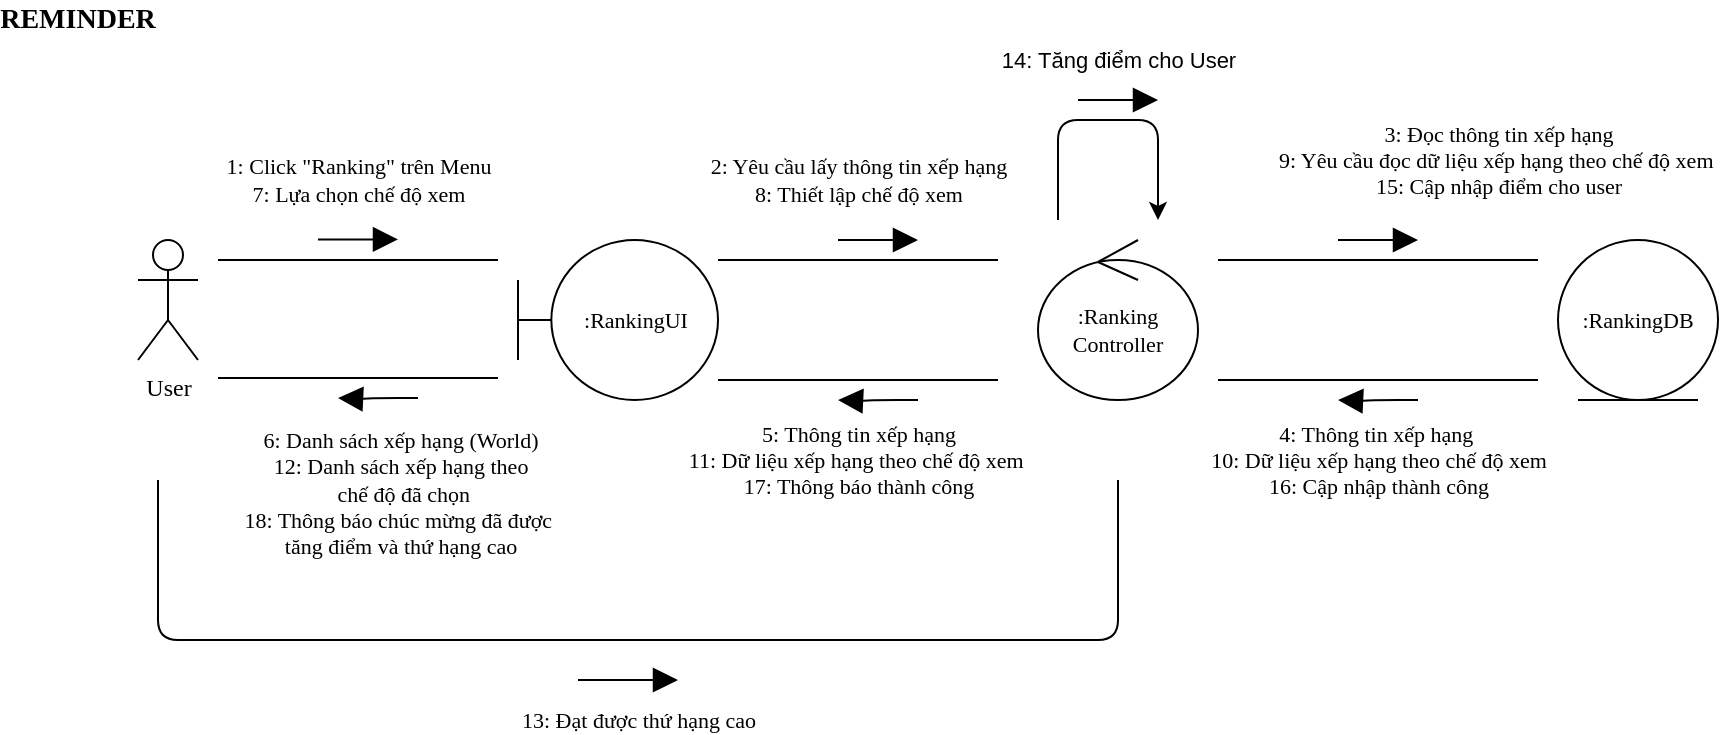 <mxfile version="13.10.0" type="device"><diagram id="Es16GX2NenPyvGczV2Lz" name="Page-1"><mxGraphModel dx="1240" dy="576" grid="1" gridSize="10" guides="1" tooltips="1" connect="1" arrows="1" fold="1" page="1" pageScale="1" pageWidth="850" pageHeight="1100" math="0" shadow="0"><root><mxCell id="0"/><mxCell id="1" parent="0"/><mxCell id="bsWNiY5SrEph6eDb3Wa7-1" value="User" style="shape=umlActor;verticalLabelPosition=bottom;verticalAlign=top;html=1;outlineConnect=0;fontFamily=Verdana;" vertex="1" parent="1"><mxGeometry x="130" y="160" width="30" height="60" as="geometry"/></mxCell><mxCell id="bsWNiY5SrEph6eDb3Wa7-4" value=":Ranking&lt;br&gt;Controller" style="ellipse;shape=umlControl;whiteSpace=wrap;html=1;fontFamily=Verdana;fontSize=11;" vertex="1" parent="1"><mxGeometry x="580" y="160" width="80" height="80" as="geometry"/></mxCell><mxCell id="bsWNiY5SrEph6eDb3Wa7-5" value=":RankingUI" style="shape=umlBoundary;whiteSpace=wrap;html=1;fontFamily=Verdana;fontSize=11;" vertex="1" parent="1"><mxGeometry x="320" y="160" width="100" height="80" as="geometry"/></mxCell><mxCell id="bsWNiY5SrEph6eDb3Wa7-6" value="&lt;div&gt;1: Click &quot;Ranking&quot; trên Menu&lt;/div&gt;&lt;div&gt;7: Lựa chọn chế độ xem&lt;/div&gt;" style="endArrow=none;html=1;fontFamily=Verdana;fontSize=11;" edge="1" parent="1"><mxGeometry y="40" width="50" height="50" relative="1" as="geometry"><mxPoint x="170" y="170" as="sourcePoint"/><mxPoint x="310" y="170" as="targetPoint"/><mxPoint as="offset"/></mxGeometry></mxCell><mxCell id="bsWNiY5SrEph6eDb3Wa7-7" value="" style="endArrow=block;html=1;fontFamily=Verdana;fontSize=11;horizontal=1;verticalAlign=middle;endFill=1;jumpSize=9;rounded=1;startSize=10;endSize=10;" edge="1" parent="1"><mxGeometry width="50" height="50" relative="1" as="geometry"><mxPoint x="220" y="159.72" as="sourcePoint"/><mxPoint x="260" y="159.72" as="targetPoint"/></mxGeometry></mxCell><mxCell id="bsWNiY5SrEph6eDb3Wa7-9" value="" style="endArrow=block;html=1;fontFamily=Verdana;fontSize=11;horizontal=1;verticalAlign=middle;endFill=1;jumpSize=9;rounded=1;startSize=10;endSize=10;" edge="1" parent="1"><mxGeometry width="50" height="50" relative="1" as="geometry"><mxPoint x="350" y="380" as="sourcePoint"/><mxPoint x="400" y="380" as="targetPoint"/><Array as="points"><mxPoint x="370" y="380"/></Array></mxGeometry></mxCell><mxCell id="bsWNiY5SrEph6eDb3Wa7-10" value="&lt;div&gt;2: Yêu cầu lấy thông tin xếp hạng&lt;/div&gt;&lt;div&gt;8: Thiết lập chế độ xem&lt;/div&gt;" style="endArrow=none;html=1;fontFamily=Verdana;fontSize=11;" edge="1" parent="1"><mxGeometry y="40" width="50" height="50" relative="1" as="geometry"><mxPoint x="420" y="170" as="sourcePoint"/><mxPoint x="560" y="170" as="targetPoint"/><mxPoint as="offset"/></mxGeometry></mxCell><mxCell id="bsWNiY5SrEph6eDb3Wa7-11" value="" style="endArrow=block;html=1;fontFamily=Verdana;fontSize=11;horizontal=1;verticalAlign=middle;endFill=1;jumpSize=9;rounded=1;startSize=10;endSize=10;" edge="1" parent="1"><mxGeometry width="50" height="50" relative="1" as="geometry"><mxPoint x="480" y="160" as="sourcePoint"/><mxPoint x="520" y="160" as="targetPoint"/></mxGeometry></mxCell><mxCell id="bsWNiY5SrEph6eDb3Wa7-13" value="13: Đạt được thứ hạng cao" style="endArrow=none;html=1;fontFamily=Verdana;fontSize=11;" edge="1" parent="1"><mxGeometry y="-40" width="50" height="50" relative="1" as="geometry"><mxPoint x="140" y="280" as="sourcePoint"/><mxPoint x="620" y="280" as="targetPoint"/><mxPoint as="offset"/><Array as="points"><mxPoint x="140" y="360"/><mxPoint x="620" y="360"/></Array></mxGeometry></mxCell><mxCell id="bsWNiY5SrEph6eDb3Wa7-14" value="&lt;div&gt;3: Đọc thông tin xếp hạng&lt;/div&gt;&lt;div&gt;9: Yêu cầu đọc dữ liệu xếp hạng theo chế độ xem&amp;nbsp;&lt;/div&gt;&lt;div&gt;15: Cập nhập điểm cho user&lt;/div&gt;" style="endArrow=none;html=1;fontFamily=Verdana;fontSize=11;" edge="1" parent="1"><mxGeometry x="0.75" y="50" width="50" height="50" relative="1" as="geometry"><mxPoint x="670" y="170" as="sourcePoint"/><mxPoint x="830" y="170" as="targetPoint"/><mxPoint as="offset"/></mxGeometry></mxCell><mxCell id="bsWNiY5SrEph6eDb3Wa7-15" value="" style="endArrow=block;html=1;fontFamily=Verdana;fontSize=11;horizontal=1;verticalAlign=middle;endFill=1;jumpSize=9;rounded=1;startSize=10;endSize=10;" edge="1" parent="1"><mxGeometry width="50" height="50" relative="1" as="geometry"><mxPoint x="730" y="160" as="sourcePoint"/><mxPoint x="770" y="160" as="targetPoint"/></mxGeometry></mxCell><mxCell id="bsWNiY5SrEph6eDb3Wa7-20" value="&lt;div&gt;4: Thông tin xếp hạng&amp;nbsp;&lt;/div&gt;&lt;div&gt;10: Dữ liệu xếp hạng theo chế độ xem&lt;/div&gt;&lt;div&gt;16: Cập nhập thành công&lt;/div&gt;" style="endArrow=none;html=1;fontFamily=Verdana;fontSize=11;" edge="1" parent="1"><mxGeometry y="-40" width="50" height="50" relative="1" as="geometry"><mxPoint x="670" y="230" as="sourcePoint"/><mxPoint x="830" y="230" as="targetPoint"/><mxPoint as="offset"/></mxGeometry></mxCell><mxCell id="bsWNiY5SrEph6eDb3Wa7-22" value="" style="endArrow=block;html=1;fontFamily=Verdana;fontSize=11;horizontal=1;verticalAlign=middle;endFill=1;jumpSize=9;rounded=1;startSize=10;endSize=10;" edge="1" parent="1"><mxGeometry width="50" height="50" relative="1" as="geometry"><mxPoint x="770" y="240" as="sourcePoint"/><mxPoint x="730" y="240" as="targetPoint"/><Array as="points"><mxPoint x="750" y="240"/><mxPoint x="740" y="240.48"/></Array></mxGeometry></mxCell><mxCell id="bsWNiY5SrEph6eDb3Wa7-24" value="&lt;font face=&quot;Verdana&quot; style=&quot;font-size: 14px&quot;&gt;REMINDER&lt;/font&gt;" style="text;html=1;strokeColor=none;fillColor=none;align=center;verticalAlign=middle;whiteSpace=wrap;rounded=0;fontStyle=1" vertex="1" parent="1"><mxGeometry x="80" y="40" width="40" height="20" as="geometry"/></mxCell><mxCell id="bsWNiY5SrEph6eDb3Wa7-26" value="&lt;div&gt;5: Thông tin xếp hạng&lt;/div&gt;&lt;div&gt;11: Dữ liệu xếp hạng theo chế độ xem&amp;nbsp;&lt;/div&gt;&lt;div&gt;17: Thông báo thành công&lt;/div&gt;" style="endArrow=none;html=1;fontFamily=Verdana;fontSize=11;" edge="1" parent="1"><mxGeometry y="-40" width="50" height="50" relative="1" as="geometry"><mxPoint x="420" y="230" as="sourcePoint"/><mxPoint x="560" y="230" as="targetPoint"/><mxPoint as="offset"/></mxGeometry></mxCell><mxCell id="bsWNiY5SrEph6eDb3Wa7-27" value="" style="endArrow=block;html=1;fontFamily=Verdana;fontSize=11;horizontal=1;verticalAlign=middle;endFill=1;jumpSize=9;rounded=1;startSize=10;endSize=10;" edge="1" parent="1"><mxGeometry width="50" height="50" relative="1" as="geometry"><mxPoint x="520" y="240" as="sourcePoint"/><mxPoint x="480" y="240" as="targetPoint"/><Array as="points"><mxPoint x="500" y="240"/><mxPoint x="490" y="240.48"/></Array></mxGeometry></mxCell><mxCell id="bsWNiY5SrEph6eDb3Wa7-28" value="&lt;font style=&quot;font-size: 11px&quot;&gt;:RankingDB&lt;/font&gt;" style="ellipse;shape=umlEntity;whiteSpace=wrap;html=1;fontFamily=Verdana;" vertex="1" parent="1"><mxGeometry x="840" y="160" width="80" height="80" as="geometry"/></mxCell><mxCell id="bsWNiY5SrEph6eDb3Wa7-29" value="&lt;div&gt;&lt;br&gt;&lt;/div&gt;&lt;div&gt;6: Danh sách xếp hạng (World)&lt;/div&gt;&lt;div&gt;12: Danh sách xếp hạng theo&lt;/div&gt;&lt;div&gt;&amp;nbsp;chế độ đã chọn&lt;/div&gt;&lt;div&gt;18: Thông báo chúc mừng đã được&amp;nbsp;&lt;/div&gt;&lt;div&gt;tăng điểm và thứ hạng cao&lt;/div&gt;" style="endArrow=none;html=1;fontFamily=Verdana;fontSize=11;" edge="1" parent="1"><mxGeometry x="0.286" y="-51" width="50" height="50" relative="1" as="geometry"><mxPoint x="170" y="229" as="sourcePoint"/><mxPoint x="310" y="229" as="targetPoint"/><mxPoint x="1" as="offset"/></mxGeometry></mxCell><mxCell id="bsWNiY5SrEph6eDb3Wa7-30" value="" style="endArrow=block;html=1;fontFamily=Verdana;fontSize=11;horizontal=1;verticalAlign=middle;endFill=1;jumpSize=9;rounded=1;startSize=10;endSize=10;" edge="1" parent="1"><mxGeometry width="50" height="50" relative="1" as="geometry"><mxPoint x="270" y="239" as="sourcePoint"/><mxPoint x="230" y="239" as="targetPoint"/><Array as="points"><mxPoint x="250" y="239"/><mxPoint x="240" y="239.48"/></Array></mxGeometry></mxCell><mxCell id="bsWNiY5SrEph6eDb3Wa7-31" value="14: Tăng điểm cho User" style="endArrow=classic;html=1;" edge="1" parent="1"><mxGeometry x="0.067" y="30" width="50" height="50" relative="1" as="geometry"><mxPoint x="590" y="150" as="sourcePoint"/><mxPoint x="640" y="150" as="targetPoint"/><Array as="points"><mxPoint x="590" y="100"/><mxPoint x="640" y="100"/></Array><mxPoint as="offset"/></mxGeometry></mxCell><mxCell id="bsWNiY5SrEph6eDb3Wa7-32" value="" style="endArrow=block;html=1;fontFamily=Verdana;fontSize=11;horizontal=1;verticalAlign=middle;endFill=1;jumpSize=9;rounded=1;startSize=10;endSize=10;" edge="1" parent="1"><mxGeometry width="50" height="50" relative="1" as="geometry"><mxPoint x="600" y="90" as="sourcePoint"/><mxPoint x="640" y="90" as="targetPoint"/></mxGeometry></mxCell></root></mxGraphModel></diagram></mxfile>